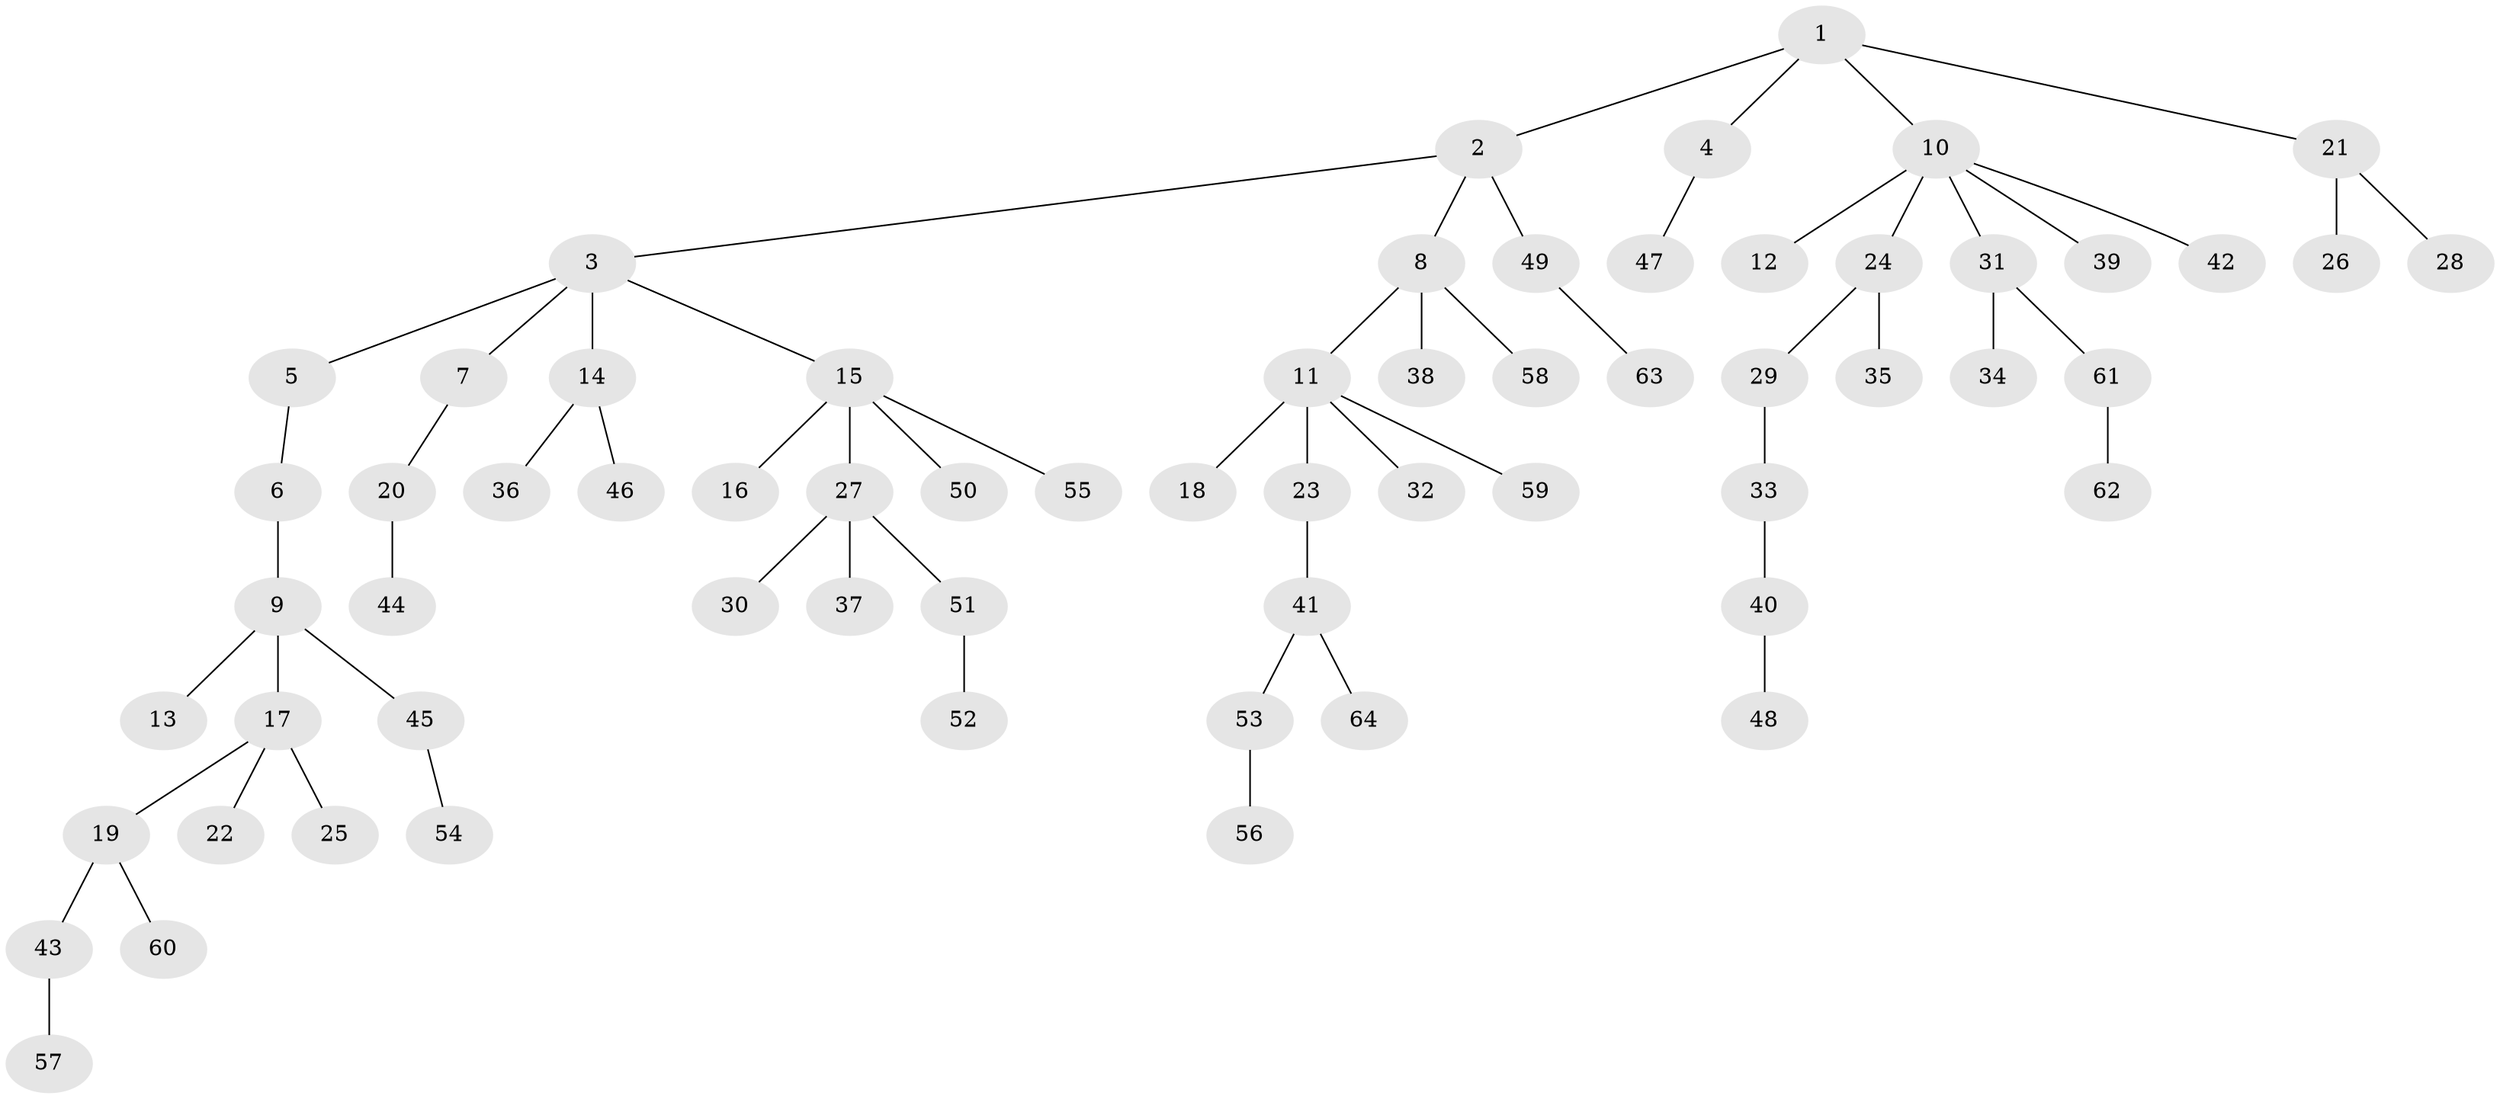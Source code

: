 // coarse degree distribution, {4: 0.06818181818181818, 7: 0.022727272727272728, 2: 0.20454545454545456, 3: 0.11363636363636363, 5: 0.045454545454545456, 1: 0.5454545454545454}
// Generated by graph-tools (version 1.1) at 2025/24/03/03/25 07:24:07]
// undirected, 64 vertices, 63 edges
graph export_dot {
graph [start="1"]
  node [color=gray90,style=filled];
  1;
  2;
  3;
  4;
  5;
  6;
  7;
  8;
  9;
  10;
  11;
  12;
  13;
  14;
  15;
  16;
  17;
  18;
  19;
  20;
  21;
  22;
  23;
  24;
  25;
  26;
  27;
  28;
  29;
  30;
  31;
  32;
  33;
  34;
  35;
  36;
  37;
  38;
  39;
  40;
  41;
  42;
  43;
  44;
  45;
  46;
  47;
  48;
  49;
  50;
  51;
  52;
  53;
  54;
  55;
  56;
  57;
  58;
  59;
  60;
  61;
  62;
  63;
  64;
  1 -- 2;
  1 -- 4;
  1 -- 10;
  1 -- 21;
  2 -- 3;
  2 -- 8;
  2 -- 49;
  3 -- 5;
  3 -- 7;
  3 -- 14;
  3 -- 15;
  4 -- 47;
  5 -- 6;
  6 -- 9;
  7 -- 20;
  8 -- 11;
  8 -- 38;
  8 -- 58;
  9 -- 13;
  9 -- 17;
  9 -- 45;
  10 -- 12;
  10 -- 24;
  10 -- 31;
  10 -- 39;
  10 -- 42;
  11 -- 18;
  11 -- 23;
  11 -- 32;
  11 -- 59;
  14 -- 36;
  14 -- 46;
  15 -- 16;
  15 -- 27;
  15 -- 50;
  15 -- 55;
  17 -- 19;
  17 -- 22;
  17 -- 25;
  19 -- 43;
  19 -- 60;
  20 -- 44;
  21 -- 26;
  21 -- 28;
  23 -- 41;
  24 -- 29;
  24 -- 35;
  27 -- 30;
  27 -- 37;
  27 -- 51;
  29 -- 33;
  31 -- 34;
  31 -- 61;
  33 -- 40;
  40 -- 48;
  41 -- 53;
  41 -- 64;
  43 -- 57;
  45 -- 54;
  49 -- 63;
  51 -- 52;
  53 -- 56;
  61 -- 62;
}
